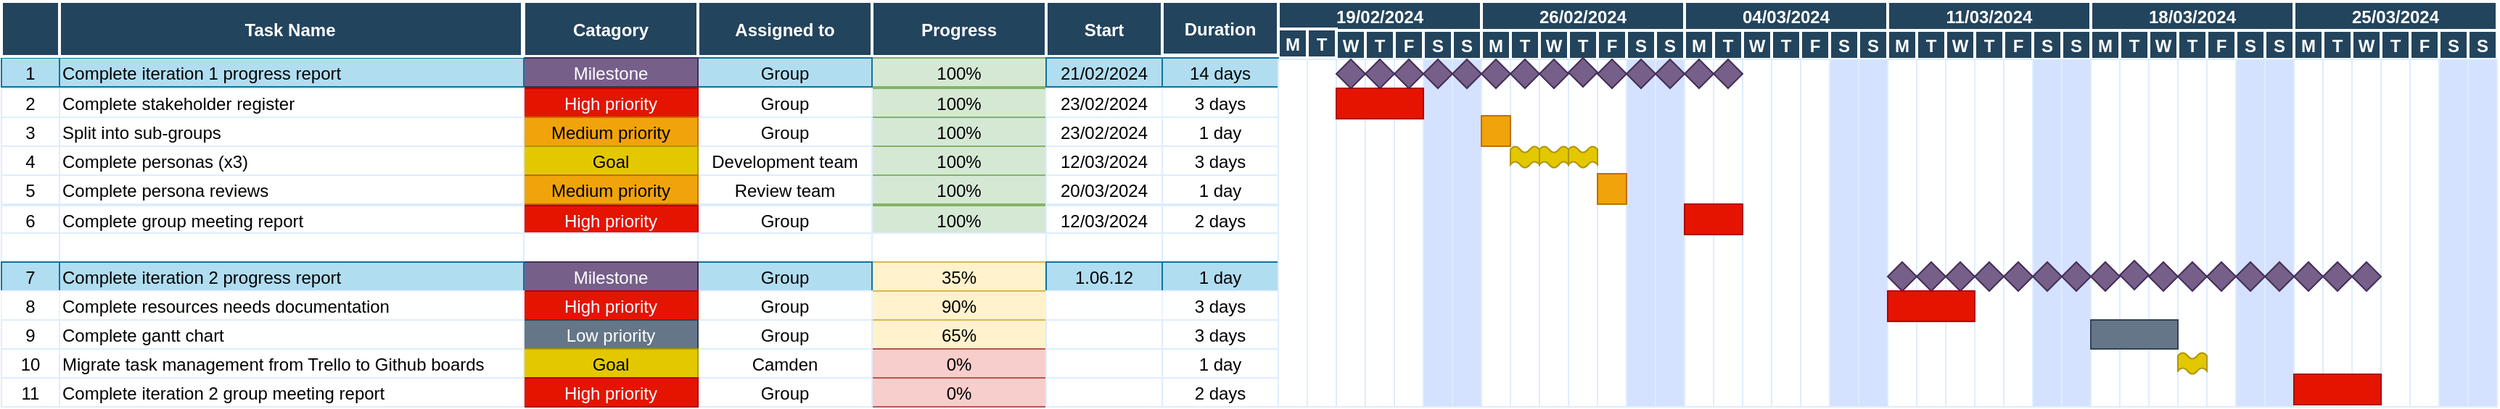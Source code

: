 <mxfile version="24.2.5" type="google">
  <diagram name="Page-1" id="8378b5f6-a2b2-b727-a746-972ab9d02e00">
    <mxGraphModel grid="1" page="1" gridSize="10" guides="1" tooltips="1" connect="0" arrows="1" fold="1" pageScale="1.5" pageWidth="1169" pageHeight="827" background="none" math="0" shadow="0">
      <root>
        <mxCell id="0" />
        <mxCell id="1" parent="0" />
        <mxCell id="4" value="19/02/2024" style="fillColor=#23445D;strokeColor=#FFFFFF;strokeWidth=2;fontColor=#FFFFFF;fontStyle=1" vertex="1" parent="1">
          <mxGeometry x="897.0" y="300.0" width="140" height="20" as="geometry" />
        </mxCell>
        <mxCell id="5" value="M" style="fillColor=#23445D;strokeColor=#FFFFFF;strokeWidth=2;fontColor=#FFFFFF;fontStyle=1" vertex="1" parent="1">
          <mxGeometry x="897.0" y="319.0" width="20" height="20" as="geometry" />
        </mxCell>
        <mxCell id="6" value="T" style="fillColor=#23445D;strokeColor=#FFFFFF;strokeWidth=2;fontColor=#FFFFFF;fontStyle=1" vertex="1" parent="1">
          <mxGeometry x="917.0" y="319.0" width="20" height="20" as="geometry" />
        </mxCell>
        <mxCell id="7" value="W" style="fillColor=#23445D;strokeColor=#FFFFFF;strokeWidth=2;fontColor=#FFFFFF;fontStyle=1" vertex="1" parent="1">
          <mxGeometry x="937.0" y="320.0" width="20" height="20" as="geometry" />
        </mxCell>
        <mxCell id="8" value="T" style="fillColor=#23445D;strokeColor=#FFFFFF;strokeWidth=2;fontColor=#FFFFFF;fontStyle=1" vertex="1" parent="1">
          <mxGeometry x="957.0" y="320.0" width="20" height="20" as="geometry" />
        </mxCell>
        <mxCell id="9" value="F" style="fillColor=#23445D;strokeColor=#FFFFFF;strokeWidth=2;fontColor=#FFFFFF;fontStyle=1" vertex="1" parent="1">
          <mxGeometry x="977.0" y="320.0" width="20" height="20" as="geometry" />
        </mxCell>
        <mxCell id="10" value="S" style="fillColor=#23445D;strokeColor=#FFFFFF;strokeWidth=2;fontColor=#FFFFFF;fontStyle=1" vertex="1" parent="1">
          <mxGeometry x="997.0" y="320.0" width="20" height="20" as="geometry" />
        </mxCell>
        <mxCell id="11" value="S" style="fillColor=#23445D;strokeColor=#FFFFFF;strokeWidth=2;fontColor=#FFFFFF;fontStyle=1" vertex="1" parent="1">
          <mxGeometry x="1017.0" y="320.0" width="20" height="20" as="geometry" />
        </mxCell>
        <mxCell id="13" value="Start" style="fillColor=#23445D;strokeColor=#FFFFFF;strokeWidth=2;fontColor=#FFFFFF;fontStyle=1;movable=1;resizable=1;rotatable=1;deletable=1;editable=1;locked=0;connectable=1;" vertex="1" parent="1">
          <mxGeometry x="737" y="300" width="80" height="38" as="geometry" />
        </mxCell>
        <mxCell id="15" value="26/02/2024" style="fillColor=#23445D;strokeColor=#FFFFFF;strokeWidth=2;fontColor=#FFFFFF;fontStyle=1" vertex="1" parent="1">
          <mxGeometry x="1037.0" y="300.0" width="140" height="20" as="geometry" />
        </mxCell>
        <mxCell id="16" value="M" style="fillColor=#23445D;strokeColor=#FFFFFF;strokeWidth=2;fontColor=#FFFFFF;fontStyle=1" vertex="1" parent="1">
          <mxGeometry x="1037.0" y="320.0" width="20" height="20" as="geometry" />
        </mxCell>
        <mxCell id="17" value="T" style="fillColor=#23445D;strokeColor=#FFFFFF;strokeWidth=2;fontColor=#FFFFFF;fontStyle=1" vertex="1" parent="1">
          <mxGeometry x="1057.0" y="320.0" width="20" height="20" as="geometry" />
        </mxCell>
        <mxCell id="18" value="W" style="fillColor=#23445D;strokeColor=#FFFFFF;strokeWidth=2;fontColor=#FFFFFF;fontStyle=1" vertex="1" parent="1">
          <mxGeometry x="1077.0" y="320.0" width="20" height="20" as="geometry" />
        </mxCell>
        <mxCell id="19" value="T" style="fillColor=#23445D;strokeColor=#FFFFFF;strokeWidth=2;fontColor=#FFFFFF;fontStyle=1" vertex="1" parent="1">
          <mxGeometry x="1097.0" y="320.0" width="20" height="20" as="geometry" />
        </mxCell>
        <mxCell id="20" value="F" style="fillColor=#23445D;strokeColor=#FFFFFF;strokeWidth=2;fontColor=#FFFFFF;fontStyle=1" vertex="1" parent="1">
          <mxGeometry x="1117.0" y="320.0" width="20" height="20" as="geometry" />
        </mxCell>
        <mxCell id="21" value="S" style="fillColor=#23445D;strokeColor=#FFFFFF;strokeWidth=2;fontColor=#FFFFFF;fontStyle=1" vertex="1" parent="1">
          <mxGeometry x="1137.0" y="320.0" width="20" height="20" as="geometry" />
        </mxCell>
        <mxCell id="22" value="S" style="fillColor=#23445D;strokeColor=#FFFFFF;strokeWidth=2;fontColor=#FFFFFF;fontStyle=1" vertex="1" parent="1">
          <mxGeometry x="1157.0" y="320.0" width="20" height="20" as="geometry" />
        </mxCell>
        <mxCell id="23" value="04/03/2024" style="fillColor=#23445D;strokeColor=#FFFFFF;strokeWidth=2;fontColor=#FFFFFF;fontStyle=1" vertex="1" parent="1">
          <mxGeometry x="1177.0" y="300.0" width="140" height="20" as="geometry" />
        </mxCell>
        <mxCell id="24" value="M" style="fillColor=#23445D;strokeColor=#FFFFFF;strokeWidth=2;fontColor=#FFFFFF;fontStyle=1" vertex="1" parent="1">
          <mxGeometry x="1177.0" y="320.0" width="20" height="20" as="geometry" />
        </mxCell>
        <mxCell id="25" value="T" style="fillColor=#23445D;strokeColor=#FFFFFF;strokeWidth=2;fontColor=#FFFFFF;fontStyle=1" vertex="1" parent="1">
          <mxGeometry x="1197.0" y="320.0" width="20" height="20" as="geometry" />
        </mxCell>
        <mxCell id="26" value="W" style="fillColor=#23445D;strokeColor=#FFFFFF;strokeWidth=2;fontColor=#FFFFFF;fontStyle=1" vertex="1" parent="1">
          <mxGeometry x="1217.0" y="320.0" width="20" height="20" as="geometry" />
        </mxCell>
        <mxCell id="27" value="T" style="fillColor=#23445D;strokeColor=#FFFFFF;strokeWidth=2;fontColor=#FFFFFF;fontStyle=1" vertex="1" parent="1">
          <mxGeometry x="1237.0" y="320.0" width="20" height="20" as="geometry" />
        </mxCell>
        <mxCell id="28" value="F" style="fillColor=#23445D;strokeColor=#FFFFFF;strokeWidth=2;fontColor=#FFFFFF;fontStyle=1" vertex="1" parent="1">
          <mxGeometry x="1257.0" y="320.0" width="20" height="20" as="geometry" />
        </mxCell>
        <mxCell id="29" value="S" style="fillColor=#23445D;strokeColor=#FFFFFF;strokeWidth=2;fontColor=#FFFFFF;fontStyle=1" vertex="1" parent="1">
          <mxGeometry x="1277.0" y="320.0" width="20" height="20" as="geometry" />
        </mxCell>
        <mxCell id="30" value="S" style="fillColor=#23445D;strokeColor=#FFFFFF;strokeWidth=2;fontColor=#FFFFFF;fontStyle=1" vertex="1" parent="1">
          <mxGeometry x="1297.0" y="320.0" width="20" height="20" as="geometry" />
        </mxCell>
        <mxCell id="31" value="11/03/2024" style="fillColor=#23445D;strokeColor=#FFFFFF;strokeWidth=2;fontColor=#FFFFFF;fontStyle=1" vertex="1" parent="1">
          <mxGeometry x="1317.0" y="300.0" width="140" height="20" as="geometry" />
        </mxCell>
        <mxCell id="32" value="M" style="fillColor=#23445D;strokeColor=#FFFFFF;strokeWidth=2;fontColor=#FFFFFF;fontStyle=1" vertex="1" parent="1">
          <mxGeometry x="1317.0" y="320.0" width="20" height="20" as="geometry" />
        </mxCell>
        <mxCell id="33" value="T" style="fillColor=#23445D;strokeColor=#FFFFFF;strokeWidth=2;fontColor=#FFFFFF;fontStyle=1" vertex="1" parent="1">
          <mxGeometry x="1337.0" y="320.0" width="20" height="20" as="geometry" />
        </mxCell>
        <mxCell id="34" value="W" style="fillColor=#23445D;strokeColor=#FFFFFF;strokeWidth=2;fontColor=#FFFFFF;fontStyle=1" vertex="1" parent="1">
          <mxGeometry x="1357.0" y="320.0" width="20" height="20" as="geometry" />
        </mxCell>
        <mxCell id="35" value="T" style="fillColor=#23445D;strokeColor=#FFFFFF;strokeWidth=2;fontColor=#FFFFFF;fontStyle=1" vertex="1" parent="1">
          <mxGeometry x="1377.0" y="320.0" width="20" height="20" as="geometry" />
        </mxCell>
        <mxCell id="36" value="F" style="fillColor=#23445D;strokeColor=#FFFFFF;strokeWidth=2;fontColor=#FFFFFF;fontStyle=1" vertex="1" parent="1">
          <mxGeometry x="1397.0" y="320" width="20" height="20" as="geometry" />
        </mxCell>
        <mxCell id="37" value="S" style="fillColor=#23445D;strokeColor=#FFFFFF;strokeWidth=2;fontColor=#FFFFFF;fontStyle=1" vertex="1" parent="1">
          <mxGeometry x="1417.0" y="320" width="20" height="20" as="geometry" />
        </mxCell>
        <mxCell id="38" value="S" style="fillColor=#23445D;strokeColor=#FFFFFF;strokeWidth=2;fontColor=#FFFFFF;fontStyle=1" vertex="1" parent="1">
          <mxGeometry x="1437.0" y="320" width="20" height="20" as="geometry" />
        </mxCell>
        <mxCell id="39" value="18/03/2024" style="fillColor=#23445D;strokeColor=#FFFFFF;strokeWidth=2;fontColor=#FFFFFF;fontStyle=1" vertex="1" parent="1">
          <mxGeometry x="1457.0" y="300.0" width="140" height="20" as="geometry" />
        </mxCell>
        <mxCell id="40" value="M" style="fillColor=#23445D;strokeColor=#FFFFFF;strokeWidth=2;fontColor=#FFFFFF;fontStyle=1" vertex="1" parent="1">
          <mxGeometry x="1457.0" y="320.0" width="20" height="20" as="geometry" />
        </mxCell>
        <mxCell id="41" value="T" style="fillColor=#23445D;strokeColor=#FFFFFF;strokeWidth=2;fontColor=#FFFFFF;fontStyle=1" vertex="1" parent="1">
          <mxGeometry x="1477.0" y="320.0" width="20" height="20" as="geometry" />
        </mxCell>
        <mxCell id="42" value="W" style="fillColor=#23445D;strokeColor=#FFFFFF;strokeWidth=2;fontColor=#FFFFFF;fontStyle=1" vertex="1" parent="1">
          <mxGeometry x="1497.0" y="320.0" width="20" height="20" as="geometry" />
        </mxCell>
        <mxCell id="43" value="T" style="fillColor=#23445D;strokeColor=#FFFFFF;strokeWidth=2;fontColor=#FFFFFF;fontStyle=1" vertex="1" parent="1">
          <mxGeometry x="1517.0" y="320.0" width="20" height="20" as="geometry" />
        </mxCell>
        <mxCell id="44" value="F" style="fillColor=#23445D;strokeColor=#FFFFFF;strokeWidth=2;fontColor=#FFFFFF;fontStyle=1" vertex="1" parent="1">
          <mxGeometry x="1537.0" y="320" width="20" height="20" as="geometry" />
        </mxCell>
        <mxCell id="45" value="S" style="fillColor=#23445D;strokeColor=#FFFFFF;strokeWidth=2;fontColor=#FFFFFF;fontStyle=1" vertex="1" parent="1">
          <mxGeometry x="1557.0" y="320" width="20" height="20" as="geometry" />
        </mxCell>
        <mxCell id="46" value="S" style="fillColor=#23445D;strokeColor=#FFFFFF;strokeWidth=2;fontColor=#FFFFFF;fontStyle=1" vertex="1" parent="1">
          <mxGeometry x="1577.0" y="320" width="20" height="20" as="geometry" />
        </mxCell>
        <mxCell id="47" value="25/03/2024" style="fillColor=#23445D;strokeColor=#FFFFFF;strokeWidth=2;fontColor=#FFFFFF;fontStyle=1" vertex="1" parent="1">
          <mxGeometry x="1597.0" y="300" width="140" height="20" as="geometry" />
        </mxCell>
        <mxCell id="48" value="M" style="fillColor=#23445D;strokeColor=#FFFFFF;strokeWidth=2;fontColor=#FFFFFF;fontStyle=1" vertex="1" parent="1">
          <mxGeometry x="1597.0" y="320" width="20" height="20" as="geometry" />
        </mxCell>
        <mxCell id="49" value="T" style="fillColor=#23445D;strokeColor=#FFFFFF;strokeWidth=2;fontColor=#FFFFFF;fontStyle=1" vertex="1" parent="1">
          <mxGeometry x="1617.0" y="320" width="20" height="20" as="geometry" />
        </mxCell>
        <mxCell id="50" value="W" style="fillColor=#23445D;strokeColor=#FFFFFF;strokeWidth=2;fontColor=#FFFFFF;fontStyle=1" vertex="1" parent="1">
          <mxGeometry x="1637.0" y="320" width="20" height="20" as="geometry" />
        </mxCell>
        <mxCell id="51" value="T" style="fillColor=#23445D;strokeColor=#FFFFFF;strokeWidth=2;fontColor=#FFFFFF;fontStyle=1" vertex="1" parent="1">
          <mxGeometry x="1657.0" y="320" width="20" height="20" as="geometry" />
        </mxCell>
        <mxCell id="52" value="F" style="fillColor=#23445D;strokeColor=#FFFFFF;strokeWidth=2;fontColor=#FFFFFF;fontStyle=1" vertex="1" parent="1">
          <mxGeometry x="1677.0" y="320" width="20" height="20" as="geometry" />
        </mxCell>
        <mxCell id="53" value="S" style="fillColor=#23445D;strokeColor=#FFFFFF;strokeWidth=2;fontColor=#FFFFFF;fontStyle=1" vertex="1" parent="1">
          <mxGeometry x="1697.0" y="320" width="20" height="20" as="geometry" />
        </mxCell>
        <mxCell id="54" value="S" style="fillColor=#23445D;strokeColor=#FFFFFF;strokeWidth=2;fontColor=#FFFFFF;fontStyle=1" vertex="1" parent="1">
          <mxGeometry x="1717.0" y="320" width="20" height="20" as="geometry" />
        </mxCell>
        <mxCell id="243" value="" style="shape=mxgraph.arrows.bent_right_arrow;fillColor=#AE4132;strokeColor=none;strokeWidth=2;direction=south" vertex="1" parent="1">
          <mxGeometry x="917.0" y="390.0" width="10.0" height="10.0" as="geometry" />
        </mxCell>
        <mxCell id="244" value="" style="shape=mxgraph.flowchart.process;fillColor=#AE4132;strokeColor=none;strokeWidth=2;opacity=50" vertex="1" parent="1">
          <mxGeometry x="897.0" y="380.0" width="20.0" height="20.0" as="geometry" />
        </mxCell>
        <mxCell id="245" value="" style="shape=mxgraph.flowchart.process;fillColor=#AE4132;strokeColor=none;strokeWidth=2;opacity=50" vertex="1" parent="1">
          <mxGeometry x="917.0" y="400.0" width="40.0" height="20.0" as="geometry" />
        </mxCell>
        <mxCell id="246" value="" style="shape=mxgraph.flowchart.process;fillColor=#AE4132;strokeColor=none;strokeWidth=2;opacity=50" vertex="1" parent="1">
          <mxGeometry x="957.0" y="420.0" width="20.0" height="20.0" as="geometry" />
        </mxCell>
        <mxCell id="249" value="" style="shape=mxgraph.arrows.bent_right_arrow;fillColor=#AE4132;strokeColor=none;strokeWidth=2;direction=south" vertex="1" parent="1">
          <mxGeometry x="957.0" y="410.0" width="10.0" height="10.0" as="geometry" />
        </mxCell>
        <mxCell id="250" value="" style="shape=mxgraph.arrows.bent_right_arrow;fillColor=#AE4132;strokeColor=none;strokeWidth=2;direction=south" vertex="1" parent="1">
          <mxGeometry x="977.0" y="430.0" width="10.0" height="10.0" as="geometry" />
        </mxCell>
        <mxCell id="252" value="" style="shape=mxgraph.flowchart.process;fillColor=#AE4132;strokeColor=none;strokeWidth=2;opacity=50" vertex="1" parent="1">
          <mxGeometry x="977.0" y="440.0" width="100.0" height="20.0" as="geometry" />
        </mxCell>
        <mxCell id="253" value="" style="shape=mxgraph.arrows.bent_right_arrow;fillColor=#AE4132;strokeColor=none;strokeWidth=2;direction=south" vertex="1" parent="1">
          <mxGeometry x="1077.0" y="450.0" width="10.0" height="10.0" as="geometry" />
        </mxCell>
        <mxCell id="255" value="" style="shape=mxgraph.flowchart.process;fillColor=#AE4132;strokeColor=none;strokeWidth=2;opacity=50" vertex="1" parent="1">
          <mxGeometry x="1057" y="520.0" width="40" height="20.0" as="geometry" />
        </mxCell>
        <mxCell id="256" value="" style="shape=mxgraph.flowchart.process;fillColor=#AE4132;strokeColor=#000000;strokeWidth=2;opacity=50" vertex="1" parent="1">
          <mxGeometry x="1057" y="500.0" width="560" height="20.0" as="geometry" />
        </mxCell>
        <mxCell id="257" value="" style="shape=mxgraph.flowchart.process;fillColor=#AE4132;strokeColor=none;strokeWidth=2;opacity=50" vertex="1" parent="1">
          <mxGeometry x="1097" y="540.0" width="80.0" height="20.0" as="geometry" />
        </mxCell>
        <mxCell id="258" value="" style="shape=mxgraph.flowchart.process;fillColor=#AE4132;strokeColor=none;strokeWidth=2;opacity=50" vertex="1" parent="1">
          <mxGeometry x="1177" y="560.0" width="60.0" height="20.0" as="geometry" />
        </mxCell>
        <mxCell id="269" value="" style="shape=mxgraph.arrows.bent_right_arrow;fillColor=#AE4132;strokeColor=none;strokeWidth=2;direction=south" vertex="1" parent="1">
          <mxGeometry x="1097.0" y="530.0" width="10.0" height="10.0" as="geometry" />
        </mxCell>
        <mxCell id="270" value="" style="shape=mxgraph.arrows.bent_right_arrow;fillColor=#AE4132;strokeColor=none;strokeWidth=2;direction=south" vertex="1" parent="1">
          <mxGeometry x="1177.0" y="550.0" width="10.0" height="10.0" as="geometry" />
        </mxCell>
        <mxCell id="271" value="" style="shape=mxgraph.arrows.bent_right_arrow;fillColor=#AE4132;strokeColor=none;strokeWidth=2;direction=south" vertex="1" parent="1">
          <mxGeometry x="1237" y="570.0" width="10.0" height="10.0" as="geometry" />
        </mxCell>
        <mxCell id="jcqfJlNn9UvSAwRt45BT-354" value="Catagory" style="fillColor=#23445D;strokeColor=#FFFFFF;strokeWidth=2;fontColor=#FFFFFF;fontStyle=1;movable=1;resizable=1;rotatable=1;deletable=1;editable=1;locked=0;connectable=1;" vertex="1" parent="1">
          <mxGeometry x="377" y="300" width="120" height="38" as="geometry" />
        </mxCell>
        <mxCell id="jcqfJlNn9UvSAwRt45BT-355" value="Assigned to" style="fillColor=#23445D;strokeColor=#FFFFFF;strokeWidth=2;fontColor=#FFFFFF;fontStyle=1;movable=1;resizable=1;rotatable=1;deletable=1;editable=1;locked=0;connectable=1;" vertex="1" parent="1">
          <mxGeometry x="497" y="300" width="120" height="38" as="geometry" />
        </mxCell>
        <mxCell id="jcqfJlNn9UvSAwRt45BT-356" value="Progress" style="fillColor=#23445D;strokeColor=#FFFFFF;strokeWidth=2;fontColor=#FFFFFF;fontStyle=1;movable=1;resizable=1;rotatable=1;deletable=1;editable=1;locked=0;connectable=1;" vertex="1" parent="1">
          <mxGeometry x="617" y="300" width="120" height="38" as="geometry" />
        </mxCell>
        <mxCell id="jcqfJlNn9UvSAwRt45BT-357" value="100%" style="strokeColor=#82b366;fillColor=#d5e8d4;movable=1;resizable=1;rotatable=1;deletable=1;editable=1;locked=0;connectable=1;" vertex="1" parent="1">
          <mxGeometry x="617.0" y="339" width="120.0" height="20.0" as="geometry" />
        </mxCell>
        <mxCell id="jcqfJlNn9UvSAwRt45BT-358" value="100%" style="movable=1;resizable=1;rotatable=1;deletable=1;editable=1;locked=0;connectable=1;strokeColor=#82b366;fillColor=#d5e8d4;" vertex="1" parent="1">
          <mxGeometry x="617.0" y="360.0" width="120.0" height="20.0" as="geometry" />
        </mxCell>
        <mxCell id="jcqfJlNn9UvSAwRt45BT-359" value="100%" style="strokeColor=#82b366;movable=1;resizable=1;rotatable=1;deletable=1;editable=1;locked=0;connectable=1;fillColor=#d5e8d4;" vertex="1" parent="1">
          <mxGeometry x="617.0" y="380.0" width="120.0" height="20.0" as="geometry" />
        </mxCell>
        <mxCell id="jcqfJlNn9UvSAwRt45BT-360" value="100%" style="strokeColor=#82b366;movable=1;resizable=1;rotatable=1;deletable=1;editable=1;locked=0;connectable=1;fillColor=#d5e8d4;" vertex="1" parent="1">
          <mxGeometry x="617.0" y="400.0" width="120.0" height="20.0" as="geometry" />
        </mxCell>
        <mxCell id="jcqfJlNn9UvSAwRt45BT-361" value="100%" style="strokeColor=#82b366;movable=1;resizable=1;rotatable=1;deletable=1;editable=1;locked=0;connectable=1;fillColor=#d5e8d4;" vertex="1" parent="1">
          <mxGeometry x="617.0" y="420.0" width="120.0" height="20.0" as="geometry" />
        </mxCell>
        <mxCell id="jcqfJlNn9UvSAwRt45BT-362" value="100%" style="strokeColor=#82b366;movable=1;resizable=1;rotatable=1;deletable=1;editable=1;locked=0;connectable=1;fillColor=#d5e8d4;" vertex="1" parent="1">
          <mxGeometry x="617.0" y="441.0" width="120.0" height="20.0" as="geometry" />
        </mxCell>
        <mxCell id="jcqfJlNn9UvSAwRt45BT-363" value="" style="movable=1;resizable=1;rotatable=1;deletable=1;editable=1;locked=0;connectable=1;strokeColor=#ddedff;" vertex="1" parent="1">
          <mxGeometry x="617.0" y="460.0" width="120.0" height="20.0" as="geometry" />
        </mxCell>
        <mxCell id="jcqfJlNn9UvSAwRt45BT-364" value="35%" style="strokeColor=#d6b656;movable=1;resizable=1;rotatable=1;deletable=1;editable=1;locked=0;connectable=1;fillColor=#fff2cc;" vertex="1" parent="1">
          <mxGeometry x="617.0" y="480.0" width="120.0" height="20.0" as="geometry" />
        </mxCell>
        <mxCell id="jcqfJlNn9UvSAwRt45BT-365" value="90%" style="movable=1;resizable=1;rotatable=1;deletable=1;editable=1;locked=0;connectable=1;strokeColor=#d6b656;fillColor=#fff2cc;" vertex="1" parent="1">
          <mxGeometry x="617.0" y="500.0" width="120.0" height="20.0" as="geometry" />
        </mxCell>
        <mxCell id="jcqfJlNn9UvSAwRt45BT-366" value="65%" style="strokeColor=#d6b656;movable=1;resizable=1;rotatable=1;deletable=1;editable=1;locked=0;connectable=1;fillColor=#fff2cc;" vertex="1" parent="1">
          <mxGeometry x="617.0" y="520.0" width="120.0" height="20.0" as="geometry" />
        </mxCell>
        <mxCell id="jcqfJlNn9UvSAwRt45BT-367" value="0%" style="strokeColor=#b85450;movable=1;resizable=1;rotatable=1;deletable=1;editable=1;locked=0;connectable=1;fillColor=#f8cecc;" vertex="1" parent="1">
          <mxGeometry x="617.0" y="540.0" width="120.0" height="20.0" as="geometry" />
        </mxCell>
        <mxCell id="jcqfJlNn9UvSAwRt45BT-368" value="0%" style="strokeColor=#b85450;movable=1;resizable=1;rotatable=1;deletable=1;editable=1;locked=0;connectable=1;fillColor=#f8cecc;" vertex="1" parent="1">
          <mxGeometry x="617.0" y="560" width="120.0" height="20.0" as="geometry" />
        </mxCell>
        <mxCell id="yenL0R5jrLWhSOvmW5b8-283" value="Group" style="strokeColor=#10739e;fillColor=#b1ddf0;movable=1;resizable=1;rotatable=1;deletable=1;editable=1;locked=0;connectable=1;" vertex="1" parent="1">
          <mxGeometry x="497.0" y="339" width="120.0" height="20.0" as="geometry" />
        </mxCell>
        <mxCell id="yenL0R5jrLWhSOvmW5b8-284" value="Group" style="movable=1;resizable=1;rotatable=1;deletable=1;editable=1;locked=0;connectable=1;strokeColor=#e9f3ff;" vertex="1" parent="1">
          <mxGeometry x="497.0" y="360.0" width="120.0" height="20.0" as="geometry" />
        </mxCell>
        <mxCell id="yenL0R5jrLWhSOvmW5b8-285" value="Group" style="strokeColor=#DEEDFF;movable=1;resizable=1;rotatable=1;deletable=1;editable=1;locked=0;connectable=1;" vertex="1" parent="1">
          <mxGeometry x="497.0" y="380.0" width="120.0" height="20.0" as="geometry" />
        </mxCell>
        <mxCell id="yenL0R5jrLWhSOvmW5b8-286" value="Development team" style="strokeColor=#DEEDFF;movable=1;resizable=1;rotatable=1;deletable=1;editable=1;locked=0;connectable=1;" vertex="1" parent="1">
          <mxGeometry x="497.0" y="400.0" width="120.0" height="20.0" as="geometry" />
        </mxCell>
        <mxCell id="yenL0R5jrLWhSOvmW5b8-287" value="Review team" style="strokeColor=#DEEDFF;movable=1;resizable=1;rotatable=1;deletable=1;editable=1;locked=0;connectable=1;" vertex="1" parent="1">
          <mxGeometry x="497.0" y="420.0" width="120.0" height="20.0" as="geometry" />
        </mxCell>
        <mxCell id="yenL0R5jrLWhSOvmW5b8-288" value="Group" style="strokeColor=#DEEDFF;movable=1;resizable=1;rotatable=1;deletable=1;editable=1;locked=0;connectable=1;" vertex="1" parent="1">
          <mxGeometry x="497.0" y="441.0" width="120.0" height="20.0" as="geometry" />
        </mxCell>
        <mxCell id="yenL0R5jrLWhSOvmW5b8-289" value="" style="movable=1;resizable=1;rotatable=1;deletable=1;editable=1;locked=0;connectable=1;strokeColor=#ddedff;" vertex="1" parent="1">
          <mxGeometry x="497.0" y="460.0" width="120.0" height="20.0" as="geometry" />
        </mxCell>
        <mxCell id="yenL0R5jrLWhSOvmW5b8-290" value="Group" style="strokeColor=#10739e;movable=1;resizable=1;rotatable=1;deletable=1;editable=1;locked=0;connectable=1;fillColor=#b1ddf0;" vertex="1" parent="1">
          <mxGeometry x="497.0" y="480.0" width="120.0" height="20.0" as="geometry" />
        </mxCell>
        <mxCell id="yenL0R5jrLWhSOvmW5b8-291" value="Group" style="movable=1;resizable=1;rotatable=1;deletable=1;editable=1;locked=0;connectable=1;strokeColor=#e9f3ff;" vertex="1" parent="1">
          <mxGeometry x="497.0" y="500.0" width="120.0" height="20.0" as="geometry" />
        </mxCell>
        <mxCell id="yenL0R5jrLWhSOvmW5b8-292" value="Group" style="strokeColor=#DEEDFF;movable=1;resizable=1;rotatable=1;deletable=1;editable=1;locked=0;connectable=1;" vertex="1" parent="1">
          <mxGeometry x="497.0" y="520.0" width="120.0" height="20.0" as="geometry" />
        </mxCell>
        <mxCell id="yenL0R5jrLWhSOvmW5b8-293" value="Camden" style="strokeColor=#DEEDFF;movable=1;resizable=1;rotatable=1;deletable=1;editable=1;locked=0;connectable=1;" vertex="1" parent="1">
          <mxGeometry x="497.0" y="540.0" width="120.0" height="20.0" as="geometry" />
        </mxCell>
        <mxCell id="yenL0R5jrLWhSOvmW5b8-294" value="Group" style="strokeColor=#DEEDFF;movable=1;resizable=1;rotatable=1;deletable=1;editable=1;locked=0;connectable=1;" vertex="1" parent="1">
          <mxGeometry x="497.0" y="560" width="120.0" height="20.0" as="geometry" />
        </mxCell>
        <mxCell id="yenL0R5jrLWhSOvmW5b8-310" value="Milestone" style="strokeColor=#432D57;fillColor=#76608a;movable=1;resizable=1;rotatable=1;deletable=1;editable=1;locked=0;connectable=1;fontColor=#ffffff;" vertex="1" parent="1">
          <mxGeometry x="377.0" y="339" width="120.0" height="20.0" as="geometry" />
        </mxCell>
        <mxCell id="yenL0R5jrLWhSOvmW5b8-311" value="High priority" style="movable=1;resizable=1;rotatable=1;deletable=1;editable=1;locked=0;connectable=1;strokeColor=#B20000;fillColor=#e51400;fontColor=#ffffff;" vertex="1" parent="1">
          <mxGeometry x="377.0" y="360.0" width="120.0" height="20.0" as="geometry" />
        </mxCell>
        <mxCell id="yenL0R5jrLWhSOvmW5b8-312" value="Medium priority" style="strokeColor=#BD7000;movable=1;resizable=1;rotatable=1;deletable=1;editable=1;locked=0;connectable=1;fillColor=#f0a30a;fontColor=#000000;" vertex="1" parent="1">
          <mxGeometry x="377.0" y="380.0" width="120.0" height="20.0" as="geometry" />
        </mxCell>
        <mxCell id="yenL0R5jrLWhSOvmW5b8-313" value="Goal" style="strokeColor=#B09500;movable=1;resizable=1;rotatable=1;deletable=1;editable=1;locked=0;connectable=1;fillColor=#e3c800;fontColor=#000000;" vertex="1" parent="1">
          <mxGeometry x="377.0" y="400.0" width="120.0" height="20.0" as="geometry" />
        </mxCell>
        <mxCell id="yenL0R5jrLWhSOvmW5b8-314" value="Medium priority" style="strokeColor=#BD7000;movable=1;resizable=1;rotatable=1;deletable=1;editable=1;locked=0;connectable=1;fillColor=#f0a30a;fontColor=#000000;" vertex="1" parent="1">
          <mxGeometry x="377.0" y="420.0" width="120.0" height="20.0" as="geometry" />
        </mxCell>
        <mxCell id="yenL0R5jrLWhSOvmW5b8-315" value="High priority" style="strokeColor=#B20000;movable=1;resizable=1;rotatable=1;deletable=1;editable=1;locked=0;connectable=1;fillColor=#e51400;fontColor=#ffffff;" vertex="1" parent="1">
          <mxGeometry x="377.0" y="441.0" width="120.0" height="20.0" as="geometry" />
        </mxCell>
        <mxCell id="yenL0R5jrLWhSOvmW5b8-316" value="" style="movable=1;resizable=1;rotatable=1;deletable=1;editable=1;locked=0;connectable=1;strokeColor=#ddedff;" vertex="1" parent="1">
          <mxGeometry x="377.0" y="460.0" width="120.0" height="20.0" as="geometry" />
        </mxCell>
        <mxCell id="yenL0R5jrLWhSOvmW5b8-317" value="Milestone" style="strokeColor=#432D57;movable=1;resizable=1;rotatable=1;deletable=1;editable=1;locked=0;connectable=1;fillColor=#76608a;fontColor=#ffffff;" vertex="1" parent="1">
          <mxGeometry x="377.0" y="480.0" width="120.0" height="20.0" as="geometry" />
        </mxCell>
        <mxCell id="yenL0R5jrLWhSOvmW5b8-318" value="High priority" style="movable=1;resizable=1;rotatable=1;deletable=1;editable=1;locked=0;connectable=1;strokeColor=#B20000;fillColor=#e51400;fontColor=#ffffff;" vertex="1" parent="1">
          <mxGeometry x="377.0" y="500.0" width="120.0" height="20.0" as="geometry" />
        </mxCell>
        <mxCell id="yenL0R5jrLWhSOvmW5b8-319" value="Low priority" style="strokeColor=#314354;movable=1;resizable=1;rotatable=1;deletable=1;editable=1;locked=0;connectable=1;fillColor=#647687;fontColor=#ffffff;" vertex="1" parent="1">
          <mxGeometry x="377.0" y="520.0" width="120.0" height="20.0" as="geometry" />
        </mxCell>
        <mxCell id="yenL0R5jrLWhSOvmW5b8-320" value="Goal" style="strokeColor=#B09500;movable=1;resizable=1;rotatable=1;deletable=1;editable=1;locked=0;connectable=1;fillColor=#e3c800;fontColor=#000000;" vertex="1" parent="1">
          <mxGeometry x="377.0" y="540.0" width="120.0" height="20.0" as="geometry" />
        </mxCell>
        <mxCell id="yenL0R5jrLWhSOvmW5b8-321" value="High priority" style="strokeColor=#B20000;movable=1;resizable=1;rotatable=1;deletable=1;editable=1;locked=0;connectable=1;fillColor=#e51400;fontColor=#ffffff;" vertex="1" parent="1">
          <mxGeometry x="377.0" y="560" width="120.0" height="20.0" as="geometry" />
        </mxCell>
        <mxCell id="65" value="14 days" style="strokeColor=#10739e;fillColor=#b1ddf0;movable=1;resizable=1;rotatable=1;deletable=1;editable=1;locked=0;connectable=1;" vertex="1" parent="1">
          <mxGeometry x="817.0" y="339" width="80.0" height="20" as="geometry" />
        </mxCell>
        <mxCell id="71" value="3 days" style="movable=1;resizable=1;rotatable=1;deletable=1;editable=1;locked=0;connectable=1;strokeColor=#e9f3ff;" vertex="1" parent="1">
          <mxGeometry x="817.0" y="360.0" width="80.0" height="20" as="geometry" />
        </mxCell>
        <mxCell id="76" value="1 day" style="strokeColor=#DEEDFF;movable=1;resizable=1;rotatable=1;deletable=1;editable=1;locked=0;connectable=1;" vertex="1" parent="1">
          <mxGeometry x="817.0" y="380.0" width="80.0" height="20" as="geometry" />
        </mxCell>
        <mxCell id="81" value="3 days" style="strokeColor=#DEEDFF;movable=1;resizable=1;rotatable=1;deletable=1;editable=1;locked=0;connectable=1;" vertex="1" parent="1">
          <mxGeometry x="817.0" y="400.0" width="80.0" height="20" as="geometry" />
        </mxCell>
        <mxCell id="86" value="1 day" style="strokeColor=#DEEDFF;movable=1;resizable=1;rotatable=1;deletable=1;editable=1;locked=0;connectable=1;" vertex="1" parent="1">
          <mxGeometry x="817.0" y="420.0" width="80.0" height="20" as="geometry" />
        </mxCell>
        <mxCell id="91" value="2 days" style="strokeColor=#DEEDFF;movable=1;resizable=1;rotatable=1;deletable=1;editable=1;locked=0;connectable=1;" vertex="1" parent="1">
          <mxGeometry x="817.0" y="441.0" width="80.0" height="20" as="geometry" />
        </mxCell>
        <mxCell id="96" value="" style="movable=1;resizable=1;rotatable=1;deletable=1;editable=1;locked=0;connectable=1;strokeColor=#ddedff;" vertex="1" parent="1">
          <mxGeometry x="817.0" y="460.0" width="80.0" height="20" as="geometry" />
        </mxCell>
        <mxCell id="101" value="1 day" style="strokeColor=#10739e;movable=1;resizable=1;rotatable=1;deletable=1;editable=1;locked=0;connectable=1;fillColor=#b1ddf0;" vertex="1" parent="1">
          <mxGeometry x="817.0" y="480.0" width="80.0" height="20" as="geometry" />
        </mxCell>
        <mxCell id="106" value="3 days" style="movable=1;resizable=1;rotatable=1;deletable=1;editable=1;locked=0;connectable=1;strokeColor=#e9f3ff;" vertex="1" parent="1">
          <mxGeometry x="817.0" y="500.0" width="80.0" height="20" as="geometry" />
        </mxCell>
        <mxCell id="111" value="3 days" style="strokeColor=#DEEDFF;movable=1;resizable=1;rotatable=1;deletable=1;editable=1;locked=0;connectable=1;" vertex="1" parent="1">
          <mxGeometry x="817.0" y="520.0" width="80.0" height="20" as="geometry" />
        </mxCell>
        <mxCell id="116" value="1 day" style="strokeColor=#DEEDFF;movable=1;resizable=1;rotatable=1;deletable=1;editable=1;locked=0;connectable=1;" vertex="1" parent="1">
          <mxGeometry x="817.0" y="540.0" width="80.0" height="20" as="geometry" />
        </mxCell>
        <mxCell id="121" value="2 days" style="strokeColor=#DEEDFF;movable=1;resizable=1;rotatable=1;deletable=1;editable=1;locked=0;connectable=1;" vertex="1" parent="1">
          <mxGeometry x="817.0" y="560.0" width="80.0" height="20" as="geometry" />
        </mxCell>
        <mxCell id="12" value="Duration" style="fillColor=#23445D;strokeColor=#FFFFFF;strokeWidth=2;fontColor=#FFFFFF;fontStyle=1;movable=1;resizable=1;rotatable=1;deletable=1;editable=1;locked=0;connectable=1;" vertex="1" parent="1">
          <mxGeometry x="817" y="300" width="80" height="37" as="geometry" />
        </mxCell>
        <mxCell id="66" value="21/02/2024" style="strokeColor=#10739e;fillColor=#b1ddf0;movable=1;resizable=1;rotatable=1;deletable=1;editable=1;locked=0;connectable=1;" vertex="1" parent="1">
          <mxGeometry x="737.0" y="339" width="80.0" height="20" as="geometry" />
        </mxCell>
        <mxCell id="72" value="23/02/2024" style="movable=1;resizable=1;rotatable=1;deletable=1;editable=1;locked=0;connectable=1;strokeColor=#e9f3ff;" vertex="1" parent="1">
          <mxGeometry x="737.0" y="360.0" width="80.0" height="20" as="geometry" />
        </mxCell>
        <mxCell id="77" value="23/02/2024" style="strokeColor=#DEEDFF;movable=1;resizable=1;rotatable=1;deletable=1;editable=1;locked=0;connectable=1;" vertex="1" parent="1">
          <mxGeometry x="737.0" y="380.0" width="80.0" height="20" as="geometry" />
        </mxCell>
        <mxCell id="82" value="12/03/2024" style="strokeColor=#DEEDFF;movable=1;resizable=1;rotatable=1;deletable=1;editable=1;locked=0;connectable=1;" vertex="1" parent="1">
          <mxGeometry x="737.0" y="400.0" width="80.0" height="20" as="geometry" />
        </mxCell>
        <mxCell id="87" value="20/03/2024" style="strokeColor=#DEEDFF;movable=1;resizable=1;rotatable=1;deletable=1;editable=1;locked=0;connectable=1;" vertex="1" parent="1">
          <mxGeometry x="737.0" y="420.0" width="80.0" height="20" as="geometry" />
        </mxCell>
        <mxCell id="92" value="12/03/2024" style="strokeColor=#DEEDFF;movable=1;resizable=1;rotatable=1;deletable=1;editable=1;locked=0;connectable=1;" vertex="1" parent="1">
          <mxGeometry x="737.0" y="441.0" width="80.0" height="20" as="geometry" />
        </mxCell>
        <mxCell id="97" value="" style="movable=1;resizable=1;rotatable=1;deletable=1;editable=1;locked=0;connectable=1;strokeColor=#ddedff;" vertex="1" parent="1">
          <mxGeometry x="737.0" y="460.0" width="80.0" height="20" as="geometry" />
        </mxCell>
        <mxCell id="102" value="1.06.12" style="strokeColor=#10739e;movable=1;resizable=1;rotatable=1;deletable=1;editable=1;locked=0;connectable=1;fillColor=#b1ddf0;" vertex="1" parent="1">
          <mxGeometry x="737.0" y="480.0" width="80.0" height="20" as="geometry" />
        </mxCell>
        <mxCell id="107" value="" style="movable=1;resizable=1;rotatable=1;deletable=1;editable=1;locked=0;connectable=1;strokeColor=#e9f3ff;" vertex="1" parent="1">
          <mxGeometry x="737.0" y="500.0" width="80.0" height="20" as="geometry" />
        </mxCell>
        <mxCell id="112" value="" style="strokeColor=#DEEDFF;movable=1;resizable=1;rotatable=1;deletable=1;editable=1;locked=0;connectable=1;" vertex="1" parent="1">
          <mxGeometry x="737.0" y="520.0" width="80.0" height="20" as="geometry" />
        </mxCell>
        <mxCell id="117" value="" style="strokeColor=#DEEDFF;movable=1;resizable=1;rotatable=1;deletable=1;editable=1;locked=0;connectable=1;" vertex="1" parent="1">
          <mxGeometry x="737.0" y="540.0" width="80.0" height="20" as="geometry" />
        </mxCell>
        <mxCell id="122" value="" style="strokeColor=#DEEDFF;movable=1;resizable=1;rotatable=1;deletable=1;editable=1;locked=0;connectable=1;" vertex="1" parent="1">
          <mxGeometry x="737.0" y="560.0" width="80.0" height="20" as="geometry" />
        </mxCell>
        <mxCell id="yenL0R5jrLWhSOvmW5b8-340" value="1" style="strokeColor=#10739e;fillColor=#b1ddf0;" vertex="1" parent="1">
          <mxGeometry x="17" y="339" width="40" height="20" as="geometry" />
        </mxCell>
        <mxCell id="yenL0R5jrLWhSOvmW5b8-341" value="Complete iteration 1 progress report" style="align=left;strokeColor=#10739e;fillColor=#b1ddf0;" vertex="1" parent="1">
          <mxGeometry x="57" y="339" width="320" height="20" as="geometry" />
        </mxCell>
        <mxCell id="yenL0R5jrLWhSOvmW5b8-342" value="2" style="strokeColor=#ddecff;" vertex="1" parent="1">
          <mxGeometry x="17.0" y="360" width="40" height="20" as="geometry" />
        </mxCell>
        <mxCell id="yenL0R5jrLWhSOvmW5b8-343" value="Complete stakeholder register" style="align=left;strokeColor=#ddecff;" vertex="1" parent="1">
          <mxGeometry x="57.0" y="360" width="320.0" height="20" as="geometry" />
        </mxCell>
        <mxCell id="yenL0R5jrLWhSOvmW5b8-344" value="3" style="strokeColor=#DEEDFF" vertex="1" parent="1">
          <mxGeometry x="17.0" y="380.0" width="40" height="20" as="geometry" />
        </mxCell>
        <mxCell id="yenL0R5jrLWhSOvmW5b8-345" value="Split into sub-groups" style="align=left;strokeColor=#DEEDFF" vertex="1" parent="1">
          <mxGeometry x="57.0" y="380.0" width="320.0" height="20.0" as="geometry" />
        </mxCell>
        <mxCell id="yenL0R5jrLWhSOvmW5b8-346" value="4" style="strokeColor=#DEEDFF" vertex="1" parent="1">
          <mxGeometry x="17" y="400.0" width="40" height="20" as="geometry" />
        </mxCell>
        <mxCell id="yenL0R5jrLWhSOvmW5b8-347" value="Complete personas (x3)" style="align=left;strokeColor=#DEEDFF" vertex="1" parent="1">
          <mxGeometry x="57" y="400.0" width="320" height="20" as="geometry" />
        </mxCell>
        <mxCell id="yenL0R5jrLWhSOvmW5b8-348" value="5" style="strokeColor=#DEEDFF" vertex="1" parent="1">
          <mxGeometry x="17.0" y="420.0" width="40" height="20" as="geometry" />
        </mxCell>
        <mxCell id="yenL0R5jrLWhSOvmW5b8-349" value="Complete persona reviews" style="align=left;strokeColor=#DEEDFF" vertex="1" parent="1">
          <mxGeometry x="57.0" y="420.0" width="320.0" height="20" as="geometry" />
        </mxCell>
        <mxCell id="yenL0R5jrLWhSOvmW5b8-350" value="6" style="strokeColor=#DEEDFF" vertex="1" parent="1">
          <mxGeometry x="17.0" y="441.0" width="40" height="20" as="geometry" />
        </mxCell>
        <mxCell id="yenL0R5jrLWhSOvmW5b8-351" value="Complete group meeting report" style="align=left;strokeColor=#DEEDFF" vertex="1" parent="1">
          <mxGeometry x="57.0" y="441.0" width="320.0" height="20" as="geometry" />
        </mxCell>
        <mxCell id="yenL0R5jrLWhSOvmW5b8-352" value="" style="strokeColor=#DEEDFF" vertex="1" parent="1">
          <mxGeometry x="17.0" y="460.0" width="40" height="20" as="geometry" />
        </mxCell>
        <mxCell id="yenL0R5jrLWhSOvmW5b8-353" value="" style="align=left;strokeColor=#DEEDFF" vertex="1" parent="1">
          <mxGeometry x="57.0" y="460.0" width="320.0" height="20" as="geometry" />
        </mxCell>
        <mxCell id="yenL0R5jrLWhSOvmW5b8-354" value="7" style="strokeColor=#10739e;fillColor=#b1ddf0;" vertex="1" parent="1">
          <mxGeometry x="17.0" y="480.0" width="40" height="20" as="geometry" />
        </mxCell>
        <mxCell id="yenL0R5jrLWhSOvmW5b8-355" value="Complete iteration 2 progress report" style="align=left;strokeColor=#10739e;fillColor=#b1ddf0;" vertex="1" parent="1">
          <mxGeometry x="57.0" y="480.0" width="320.0" height="20" as="geometry" />
        </mxCell>
        <mxCell id="yenL0R5jrLWhSOvmW5b8-356" value="8" style="strokeColor=#eaf3ff;" vertex="1" parent="1">
          <mxGeometry x="17.0" y="500.0" width="40" height="20" as="geometry" />
        </mxCell>
        <mxCell id="yenL0R5jrLWhSOvmW5b8-395" value="" style="edgeStyle=orthogonalEdgeStyle;rounded=0;orthogonalLoop=1;jettySize=auto;html=1;" edge="1" parent="1" source="yenL0R5jrLWhSOvmW5b8-357" target="yenL0R5jrLWhSOvmW5b8-360">
          <mxGeometry relative="1" as="geometry" />
        </mxCell>
        <mxCell id="yenL0R5jrLWhSOvmW5b8-357" value="Complete resources needs documentation" style="align=left;strokeColor=#eaf3ff;" vertex="1" parent="1">
          <mxGeometry x="57.0" y="500.0" width="320.0" height="20.0" as="geometry" />
        </mxCell>
        <mxCell id="yenL0R5jrLWhSOvmW5b8-358" value="9" style="strokeColor=#DEEDFF" vertex="1" parent="1">
          <mxGeometry x="17.0" y="520.0" width="40" height="20" as="geometry" />
        </mxCell>
        <mxCell id="yenL0R5jrLWhSOvmW5b8-396" value="" style="edgeStyle=orthogonalEdgeStyle;rounded=0;orthogonalLoop=1;jettySize=auto;html=1;" edge="1" parent="1" source="yenL0R5jrLWhSOvmW5b8-359" target="yenL0R5jrLWhSOvmW5b8-362">
          <mxGeometry relative="1" as="geometry" />
        </mxCell>
        <mxCell id="yenL0R5jrLWhSOvmW5b8-359" value="Complete gantt chart" style="align=left;strokeColor=#DEEDFF" vertex="1" parent="1">
          <mxGeometry x="57.0" y="520.0" width="320.0" height="20" as="geometry" />
        </mxCell>
        <mxCell id="yenL0R5jrLWhSOvmW5b8-360" value="10" style="strokeColor=#DEEDFF" vertex="1" parent="1">
          <mxGeometry x="17.0" y="540.0" width="40" height="20" as="geometry" />
        </mxCell>
        <mxCell id="yenL0R5jrLWhSOvmW5b8-361" value="Migrate task management from Trello to Github boards" style="align=left;strokeColor=#DEEDFF" vertex="1" parent="1">
          <mxGeometry x="57.0" y="540.0" width="320.0" height="20" as="geometry" />
        </mxCell>
        <mxCell id="yenL0R5jrLWhSOvmW5b8-362" value="11" style="strokeColor=#DEEDFF" vertex="1" parent="1">
          <mxGeometry x="17" y="560.0" width="40" height="20" as="geometry" />
        </mxCell>
        <mxCell id="yenL0R5jrLWhSOvmW5b8-363" value="Complete iteration 2 group meeting report" style="align=left;strokeColor=#DEEDFF" vertex="1" parent="1">
          <mxGeometry x="57" y="560.0" width="320" height="20" as="geometry" />
        </mxCell>
        <mxCell id="yenL0R5jrLWhSOvmW5b8-392" value="Task Name" style="fillColor=#23445D;strokeColor=#FFFFFF;strokeWidth=2;fontColor=#FFFFFF;fontStyle=1" vertex="1" parent="1">
          <mxGeometry x="56" y="300" width="320" height="38" as="geometry" />
        </mxCell>
        <mxCell id="yenL0R5jrLWhSOvmW5b8-393" value="" style="fillColor=#23445D;strokeColor=#FFFFFF;strokeWidth=2;fontColor=#FFFFFF;fontStyle=1" vertex="1" parent="1">
          <mxGeometry x="17" y="300" width="40" height="38" as="geometry" />
        </mxCell>
        <mxCell id="68" value="" style="strokeColor=#DEEDFF" vertex="1" parent="1">
          <mxGeometry x="897" y="340" width="20.0" height="240.0" as="geometry" />
        </mxCell>
        <mxCell id="194" value="" style="strokeColor=#DEEDFF" vertex="1" parent="1">
          <mxGeometry x="917" y="340.0" width="20.0" height="240.0" as="geometry" />
        </mxCell>
        <mxCell id="195" value="" style="strokeColor=#DEEDFF" vertex="1" parent="1">
          <mxGeometry x="937" y="340.0" width="20.0" height="240.0" as="geometry" />
        </mxCell>
        <mxCell id="196" value="" style="strokeColor=#DEEDFF" vertex="1" parent="1">
          <mxGeometry x="957" y="340.0" width="20.0" height="240.0" as="geometry" />
        </mxCell>
        <mxCell id="197" value="" style="strokeColor=#DEEDFF" vertex="1" parent="1">
          <mxGeometry x="977" y="340.0" width="20.0" height="240.0" as="geometry" />
        </mxCell>
        <mxCell id="198" value="" style="strokeColor=#DEEDFF;fillColor=#D4E1FF" vertex="1" parent="1">
          <mxGeometry x="997" y="340.0" width="20.0" height="240.0" as="geometry" />
        </mxCell>
        <mxCell id="199" value="" style="strokeColor=#DEEDFF;fillColor=#D4E1FF" vertex="1" parent="1">
          <mxGeometry x="1017" y="340.0" width="20.0" height="240.0" as="geometry" />
        </mxCell>
        <mxCell id="200" value="" style="strokeColor=#DEEDFF" vertex="1" parent="1">
          <mxGeometry x="1037" y="340.0" width="20.0" height="240.0" as="geometry" />
        </mxCell>
        <mxCell id="201" value="" style="strokeColor=#DEEDFF" vertex="1" parent="1">
          <mxGeometry x="1057.0" y="340.0" width="20.0" height="240.0" as="geometry" />
        </mxCell>
        <mxCell id="202" value="" style="strokeColor=#DEEDFF" vertex="1" parent="1">
          <mxGeometry x="1077.0" y="340.0" width="20.0" height="240.0" as="geometry" />
        </mxCell>
        <mxCell id="203" value="" style="strokeColor=#DEEDFF" vertex="1" parent="1">
          <mxGeometry x="1097.0" y="340.0" width="20.0" height="240.0" as="geometry" />
        </mxCell>
        <mxCell id="204" value="" style="strokeColor=#DEEDFF" vertex="1" parent="1">
          <mxGeometry x="1117.0" y="340.0" width="20.0" height="240.0" as="geometry" />
        </mxCell>
        <mxCell id="205" value="" style="strokeColor=#DEEDFF;fillColor=#D4E1FF" vertex="1" parent="1">
          <mxGeometry x="1137.0" y="340.0" width="20.0" height="240.0" as="geometry" />
        </mxCell>
        <mxCell id="206" value="" style="strokeColor=#DEEDFF;fillColor=#D4E1FF" vertex="1" parent="1">
          <mxGeometry x="1157.0" y="340.0" width="20.0" height="240.0" as="geometry" />
        </mxCell>
        <mxCell id="207" value="" style="strokeColor=#DEEDFF" vertex="1" parent="1">
          <mxGeometry x="1177.0" y="340.0" width="20.0" height="240.0" as="geometry" />
        </mxCell>
        <mxCell id="208" value="" style="strokeColor=#DEEDFF" vertex="1" parent="1">
          <mxGeometry x="1197.0" y="340.0" width="20.0" height="240.0" as="geometry" />
        </mxCell>
        <mxCell id="209" value="" style="strokeColor=#DEEDFF" vertex="1" parent="1">
          <mxGeometry x="1217.0" y="340" width="20.0" height="240.0" as="geometry" />
        </mxCell>
        <mxCell id="210" value="" style="strokeColor=#DEEDFF" vertex="1" parent="1">
          <mxGeometry x="1237.0" y="340.0" width="20.0" height="240.0" as="geometry" />
        </mxCell>
        <mxCell id="211" value="" style="strokeColor=#DEEDFF" vertex="1" parent="1">
          <mxGeometry x="1257.0" y="340.0" width="20.0" height="240.0" as="geometry" />
        </mxCell>
        <mxCell id="212" value="" style="strokeColor=#DEEDFF;fillColor=#D4E1FF" vertex="1" parent="1">
          <mxGeometry x="1277.0" y="340.0" width="20.0" height="240.0" as="geometry" />
        </mxCell>
        <mxCell id="213" value="" style="strokeColor=#DEEDFF;fillColor=#D4E1FF" vertex="1" parent="1">
          <mxGeometry x="1297" y="340.0" width="20.0" height="240.0" as="geometry" />
        </mxCell>
        <mxCell id="214" value="" style="strokeColor=#DEEDFF" vertex="1" parent="1">
          <mxGeometry x="1317" y="340.0" width="20.0" height="240.0" as="geometry" />
        </mxCell>
        <mxCell id="215" value="" style="strokeColor=#DEEDFF" vertex="1" parent="1">
          <mxGeometry x="1337" y="340.0" width="20.0" height="240.0" as="geometry" />
        </mxCell>
        <mxCell id="216" value="" style="strokeColor=#DEEDFF" vertex="1" parent="1">
          <mxGeometry x="1357" y="340.0" width="20.0" height="240.0" as="geometry" />
        </mxCell>
        <mxCell id="217" value="" style="strokeColor=#DEEDFF" vertex="1" parent="1">
          <mxGeometry x="1377" y="340.0" width="20.0" height="240.0" as="geometry" />
        </mxCell>
        <mxCell id="218" value="" style="strokeColor=#DEEDFF" vertex="1" parent="1">
          <mxGeometry x="1397" y="340.0" width="20.0" height="240.0" as="geometry" />
        </mxCell>
        <mxCell id="219" value="" style="strokeColor=#DEEDFF;fillColor=#D4E1FF" vertex="1" parent="1">
          <mxGeometry x="1417" y="340.0" width="20.0" height="240.0" as="geometry" />
        </mxCell>
        <mxCell id="220" value="" style="strokeColor=#DEEDFF;fillColor=#D4E1FF" vertex="1" parent="1">
          <mxGeometry x="1437" y="340.0" width="20.0" height="240.0" as="geometry" />
        </mxCell>
        <mxCell id="221" value="" style="strokeColor=#DEEDFF" vertex="1" parent="1">
          <mxGeometry x="1457" y="340.0" width="20.0" height="240.0" as="geometry" />
        </mxCell>
        <mxCell id="222" value="" style="strokeColor=#DEEDFF" vertex="1" parent="1">
          <mxGeometry x="1477" y="340.0" width="20.0" height="240.0" as="geometry" />
        </mxCell>
        <mxCell id="223" value="" style="strokeColor=#DEEDFF" vertex="1" parent="1">
          <mxGeometry x="1497" y="340.0" width="20.0" height="240.0" as="geometry" />
        </mxCell>
        <mxCell id="224" value="" style="strokeColor=#DEEDFF" vertex="1" parent="1">
          <mxGeometry x="1517" y="340.0" width="20.0" height="240.0" as="geometry" />
        </mxCell>
        <mxCell id="225" value="" style="strokeColor=#DEEDFF" vertex="1" parent="1">
          <mxGeometry x="1537.0" y="340.0" width="20.0" height="240.0" as="geometry" />
        </mxCell>
        <mxCell id="226" value="" style="strokeColor=#DEEDFF;fillColor=#D4E1FF" vertex="1" parent="1">
          <mxGeometry x="1557" y="340.0" width="20.0" height="240.0" as="geometry" />
        </mxCell>
        <mxCell id="227" value="" style="strokeColor=#DEEDFF;fillColor=#D4E1FF" vertex="1" parent="1">
          <mxGeometry x="1577" y="340.0" width="20.0" height="240.0" as="geometry" />
        </mxCell>
        <mxCell id="228" value="" style="strokeColor=#DEEDFF" vertex="1" parent="1">
          <mxGeometry x="1597" y="340.0" width="20.0" height="240.0" as="geometry" />
        </mxCell>
        <mxCell id="229" value="" style="strokeColor=#DEEDFF" vertex="1" parent="1">
          <mxGeometry x="1617" y="340.0" width="20.0" height="240.0" as="geometry" />
        </mxCell>
        <mxCell id="230" value="" style="strokeColor=#DEEDFF" vertex="1" parent="1">
          <mxGeometry x="1637" y="340.0" width="20.0" height="240.0" as="geometry" />
        </mxCell>
        <mxCell id="231" value="" style="strokeColor=#DEEDFF" vertex="1" parent="1">
          <mxGeometry x="1657" y="340.0" width="20.0" height="240.0" as="geometry" />
        </mxCell>
        <mxCell id="232" value="" style="strokeColor=#DEEDFF" vertex="1" parent="1">
          <mxGeometry x="1677" y="340.0" width="20.0" height="240.0" as="geometry" />
        </mxCell>
        <mxCell id="233" value="" style="strokeColor=#DEEDFF;fillColor=#D4E1FF" vertex="1" parent="1">
          <mxGeometry x="1697" y="340.0" width="20.0" height="240.0" as="geometry" />
        </mxCell>
        <mxCell id="234" value="" style="strokeColor=#DEEDFF;fillColor=#D4E1FF" vertex="1" parent="1">
          <mxGeometry x="1717" y="340.0" width="20.0" height="240.0" as="geometry" />
        </mxCell>
        <mxCell id="fH8z7zXVUWC4mpvf0xH0-278" value="" style="rounded=0;whiteSpace=wrap;html=1;fillColor=#e51400;fontColor=#ffffff;strokeColor=#B20000;" vertex="1" parent="1">
          <mxGeometry x="937" y="360" width="60" height="21" as="geometry" />
        </mxCell>
        <mxCell id="fH8z7zXVUWC4mpvf0xH0-279" value="" style="rounded=0;whiteSpace=wrap;html=1;fillColor=#f0a30a;fontColor=#000000;strokeColor=#BD7000;" vertex="1" parent="1">
          <mxGeometry x="1037" y="379" width="20" height="21" as="geometry" />
        </mxCell>
        <mxCell id="fH8z7zXVUWC4mpvf0xH0-282" value="" style="verticalLabelPosition=bottom;verticalAlign=top;html=1;shape=mxgraph.basic.wave2;dy=0.3;fillColor=#e3c800;strokeColor=#B09500;fontColor=#000000;" vertex="1" parent="1">
          <mxGeometry x="1057" y="400" width="20" height="15" as="geometry" />
        </mxCell>
        <mxCell id="fH8z7zXVUWC4mpvf0xH0-284" value="" style="verticalLabelPosition=bottom;verticalAlign=top;html=1;shape=mxgraph.basic.wave2;dy=0.3;fillColor=#e3c800;strokeColor=#B09500;fontColor=#000000;" vertex="1" parent="1">
          <mxGeometry x="1077" y="400" width="20" height="15" as="geometry" />
        </mxCell>
        <mxCell id="fH8z7zXVUWC4mpvf0xH0-285" value="" style="verticalLabelPosition=bottom;verticalAlign=top;html=1;shape=mxgraph.basic.wave2;dy=0.3;fillColor=#e3c800;strokeColor=#B09500;fontColor=#000000;" vertex="1" parent="1">
          <mxGeometry x="1097" y="400" width="20" height="15" as="geometry" />
        </mxCell>
        <mxCell id="fH8z7zXVUWC4mpvf0xH0-286" value="" style="rounded=0;whiteSpace=wrap;html=1;fillColor=#e51400;fontColor=#ffffff;strokeColor=#B20000;" vertex="1" parent="1">
          <mxGeometry x="1177" y="440" width="40" height="21" as="geometry" />
        </mxCell>
        <mxCell id="fH8z7zXVUWC4mpvf0xH0-287" value="" style="rounded=0;whiteSpace=wrap;html=1;fillColor=#f0a30a;fontColor=#000000;strokeColor=#BD7000;" vertex="1" parent="1">
          <mxGeometry x="1117" y="419" width="20" height="21" as="geometry" />
        </mxCell>
        <mxCell id="fH8z7zXVUWC4mpvf0xH0-292" value="" style="rhombus;whiteSpace=wrap;html=1;fillColor=#76608a;fontColor=#ffffff;strokeColor=#432D57;" vertex="1" parent="1">
          <mxGeometry x="977" y="340" width="20" height="20" as="geometry" />
        </mxCell>
        <mxCell id="fH8z7zXVUWC4mpvf0xH0-293" value="" style="rhombus;whiteSpace=wrap;html=1;fillColor=#76608a;fontColor=#ffffff;strokeColor=#432D57;" vertex="1" parent="1">
          <mxGeometry x="997" y="340" width="20" height="20" as="geometry" />
        </mxCell>
        <mxCell id="fH8z7zXVUWC4mpvf0xH0-294" value="" style="rhombus;whiteSpace=wrap;html=1;fillColor=#76608a;fontColor=#ffffff;strokeColor=#432D57;" vertex="1" parent="1">
          <mxGeometry x="1017" y="340" width="20" height="20" as="geometry" />
        </mxCell>
        <mxCell id="fH8z7zXVUWC4mpvf0xH0-295" value="" style="rhombus;whiteSpace=wrap;html=1;fillColor=#76608a;fontColor=#ffffff;strokeColor=#432D57;" vertex="1" parent="1">
          <mxGeometry x="1037" y="340" width="20" height="20" as="geometry" />
        </mxCell>
        <mxCell id="fH8z7zXVUWC4mpvf0xH0-296" value="" style="rhombus;whiteSpace=wrap;html=1;fillColor=#76608a;fontColor=#ffffff;strokeColor=#432D57;" vertex="1" parent="1">
          <mxGeometry x="1057" y="340" width="20" height="20" as="geometry" />
        </mxCell>
        <mxCell id="fH8z7zXVUWC4mpvf0xH0-297" value="" style="rhombus;whiteSpace=wrap;html=1;fillColor=#76608a;fontColor=#ffffff;strokeColor=#432D57;" vertex="1" parent="1">
          <mxGeometry x="1077" y="340" width="20" height="20" as="geometry" />
        </mxCell>
        <mxCell id="fH8z7zXVUWC4mpvf0xH0-298" value="" style="rhombus;whiteSpace=wrap;html=1;fillColor=#76608a;fontColor=#ffffff;strokeColor=#432D57;" vertex="1" parent="1">
          <mxGeometry x="1097" y="339" width="20" height="20" as="geometry" />
        </mxCell>
        <mxCell id="fH8z7zXVUWC4mpvf0xH0-299" value="" style="rhombus;whiteSpace=wrap;html=1;fillColor=#76608a;fontColor=#ffffff;strokeColor=#432D57;" vertex="1" parent="1">
          <mxGeometry x="1117" y="340" width="20" height="20" as="geometry" />
        </mxCell>
        <mxCell id="fH8z7zXVUWC4mpvf0xH0-302" value="" style="rhombus;whiteSpace=wrap;html=1;fillColor=#76608a;fontColor=#ffffff;strokeColor=#432D57;" vertex="1" parent="1">
          <mxGeometry x="1137" y="340" width="20" height="20" as="geometry" />
        </mxCell>
        <mxCell id="fH8z7zXVUWC4mpvf0xH0-303" value="" style="rhombus;whiteSpace=wrap;html=1;fillColor=#76608a;fontColor=#ffffff;strokeColor=#432D57;" vertex="1" parent="1">
          <mxGeometry x="1157" y="340" width="20" height="20" as="geometry" />
        </mxCell>
        <mxCell id="fH8z7zXVUWC4mpvf0xH0-304" value="" style="rhombus;whiteSpace=wrap;html=1;fillColor=#76608a;fontColor=#ffffff;strokeColor=#432D57;" vertex="1" parent="1">
          <mxGeometry x="1177" y="340" width="20" height="20" as="geometry" />
        </mxCell>
        <mxCell id="fH8z7zXVUWC4mpvf0xH0-305" value="" style="rhombus;whiteSpace=wrap;html=1;fillColor=#76608a;fontColor=#ffffff;strokeColor=#432D57;" vertex="1" parent="1">
          <mxGeometry x="1197" y="340" width="20" height="20" as="geometry" />
        </mxCell>
        <mxCell id="fH8z7zXVUWC4mpvf0xH0-313" value="" style="rhombus;whiteSpace=wrap;html=1;fillColor=#76608a;fontColor=#ffffff;strokeColor=#432D57;" vertex="1" parent="1">
          <mxGeometry x="937" y="340" width="20" height="20" as="geometry" />
        </mxCell>
        <mxCell id="fH8z7zXVUWC4mpvf0xH0-314" value="" style="rhombus;whiteSpace=wrap;html=1;fillColor=#76608a;fontColor=#ffffff;strokeColor=#432D57;" vertex="1" parent="1">
          <mxGeometry x="957" y="340" width="20" height="20" as="geometry" />
        </mxCell>
        <mxCell id="fH8z7zXVUWC4mpvf0xH0-319" value="" style="rhombus;whiteSpace=wrap;html=1;fillColor=#76608a;fontColor=#ffffff;strokeColor=#432D57;" vertex="1" parent="1">
          <mxGeometry x="1357" y="480" width="20" height="20" as="geometry" />
        </mxCell>
        <mxCell id="fH8z7zXVUWC4mpvf0xH0-320" value="" style="rhombus;whiteSpace=wrap;html=1;fillColor=#76608a;fontColor=#ffffff;strokeColor=#432D57;" vertex="1" parent="1">
          <mxGeometry x="1377" y="480" width="20" height="20" as="geometry" />
        </mxCell>
        <mxCell id="fH8z7zXVUWC4mpvf0xH0-321" value="" style="rhombus;whiteSpace=wrap;html=1;fillColor=#76608a;fontColor=#ffffff;strokeColor=#432D57;" vertex="1" parent="1">
          <mxGeometry x="1397" y="480" width="20" height="20" as="geometry" />
        </mxCell>
        <mxCell id="fH8z7zXVUWC4mpvf0xH0-322" value="" style="rhombus;whiteSpace=wrap;html=1;fillColor=#76608a;fontColor=#ffffff;strokeColor=#432D57;" vertex="1" parent="1">
          <mxGeometry x="1417" y="480" width="20" height="20" as="geometry" />
        </mxCell>
        <mxCell id="fH8z7zXVUWC4mpvf0xH0-323" value="" style="rhombus;whiteSpace=wrap;html=1;fillColor=#76608a;fontColor=#ffffff;strokeColor=#432D57;" vertex="1" parent="1">
          <mxGeometry x="1437" y="480" width="20" height="20" as="geometry" />
        </mxCell>
        <mxCell id="fH8z7zXVUWC4mpvf0xH0-324" value="" style="rhombus;whiteSpace=wrap;html=1;fillColor=#76608a;fontColor=#ffffff;strokeColor=#432D57;" vertex="1" parent="1">
          <mxGeometry x="1457" y="480" width="20" height="20" as="geometry" />
        </mxCell>
        <mxCell id="fH8z7zXVUWC4mpvf0xH0-325" value="" style="rhombus;whiteSpace=wrap;html=1;fillColor=#76608a;fontColor=#ffffff;strokeColor=#432D57;" vertex="1" parent="1">
          <mxGeometry x="1477" y="479" width="20" height="20" as="geometry" />
        </mxCell>
        <mxCell id="fH8z7zXVUWC4mpvf0xH0-326" value="" style="rhombus;whiteSpace=wrap;html=1;fillColor=#76608a;fontColor=#ffffff;strokeColor=#432D57;" vertex="1" parent="1">
          <mxGeometry x="1497" y="480" width="20" height="20" as="geometry" />
        </mxCell>
        <mxCell id="fH8z7zXVUWC4mpvf0xH0-327" value="" style="rhombus;whiteSpace=wrap;html=1;fillColor=#76608a;fontColor=#ffffff;strokeColor=#432D57;" vertex="1" parent="1">
          <mxGeometry x="1517" y="480" width="20" height="20" as="geometry" />
        </mxCell>
        <mxCell id="fH8z7zXVUWC4mpvf0xH0-328" value="" style="rhombus;whiteSpace=wrap;html=1;fillColor=#76608a;fontColor=#ffffff;strokeColor=#432D57;" vertex="1" parent="1">
          <mxGeometry x="1537" y="480" width="20" height="20" as="geometry" />
        </mxCell>
        <mxCell id="fH8z7zXVUWC4mpvf0xH0-329" value="" style="rhombus;whiteSpace=wrap;html=1;fillColor=#76608a;fontColor=#ffffff;strokeColor=#432D57;" vertex="1" parent="1">
          <mxGeometry x="1557" y="480" width="20" height="20" as="geometry" />
        </mxCell>
        <mxCell id="fH8z7zXVUWC4mpvf0xH0-330" value="" style="rhombus;whiteSpace=wrap;html=1;fillColor=#76608a;fontColor=#ffffff;strokeColor=#432D57;" vertex="1" parent="1">
          <mxGeometry x="1577" y="480" width="20" height="20" as="geometry" />
        </mxCell>
        <mxCell id="fH8z7zXVUWC4mpvf0xH0-331" value="" style="rhombus;whiteSpace=wrap;html=1;fillColor=#76608a;fontColor=#ffffff;strokeColor=#432D57;" vertex="1" parent="1">
          <mxGeometry x="1317" y="480" width="20" height="20" as="geometry" />
        </mxCell>
        <mxCell id="fH8z7zXVUWC4mpvf0xH0-332" value="" style="rhombus;whiteSpace=wrap;html=1;fillColor=#76608a;fontColor=#ffffff;strokeColor=#432D57;" vertex="1" parent="1">
          <mxGeometry x="1337" y="480" width="20" height="20" as="geometry" />
        </mxCell>
        <mxCell id="fH8z7zXVUWC4mpvf0xH0-333" value="" style="rounded=0;whiteSpace=wrap;html=1;fillColor=#e51400;fontColor=#ffffff;strokeColor=#B20000;" vertex="1" parent="1">
          <mxGeometry x="1317" y="500" width="60" height="21" as="geometry" />
        </mxCell>
        <mxCell id="fH8z7zXVUWC4mpvf0xH0-334" value="" style="rounded=0;whiteSpace=wrap;html=1;fillColor=#647687;fontColor=#ffffff;strokeColor=#314354;" vertex="1" parent="1">
          <mxGeometry x="1457" y="520" width="60" height="20" as="geometry" />
        </mxCell>
        <mxCell id="fH8z7zXVUWC4mpvf0xH0-336" value="" style="verticalLabelPosition=bottom;verticalAlign=top;html=1;shape=mxgraph.basic.wave2;dy=0.3;fillColor=#e3c800;strokeColor=#B09500;fontColor=#000000;" vertex="1" parent="1">
          <mxGeometry x="1517" y="542.5" width="20" height="15" as="geometry" />
        </mxCell>
        <mxCell id="fH8z7zXVUWC4mpvf0xH0-337" value="" style="rounded=0;whiteSpace=wrap;html=1;fillColor=#e51400;fontColor=#ffffff;strokeColor=#B20000;" vertex="1" parent="1">
          <mxGeometry x="1597" y="557.5" width="60" height="21" as="geometry" />
        </mxCell>
        <mxCell id="fH8z7zXVUWC4mpvf0xH0-338" value="" style="rhombus;whiteSpace=wrap;html=1;fillColor=#76608a;fontColor=#ffffff;strokeColor=#432D57;" vertex="1" parent="1">
          <mxGeometry x="1597" y="480" width="20" height="20" as="geometry" />
        </mxCell>
        <mxCell id="fH8z7zXVUWC4mpvf0xH0-339" value="" style="rhombus;whiteSpace=wrap;html=1;fillColor=#76608a;fontColor=#ffffff;strokeColor=#432D57;" vertex="1" parent="1">
          <mxGeometry x="1617" y="480" width="20" height="20" as="geometry" />
        </mxCell>
        <mxCell id="fH8z7zXVUWC4mpvf0xH0-340" value="" style="rhombus;whiteSpace=wrap;html=1;fillColor=#76608a;fontColor=#ffffff;strokeColor=#432D57;" vertex="1" parent="1">
          <mxGeometry x="1637" y="480" width="20" height="20" as="geometry" />
        </mxCell>
      </root>
    </mxGraphModel>
  </diagram>
</mxfile>
